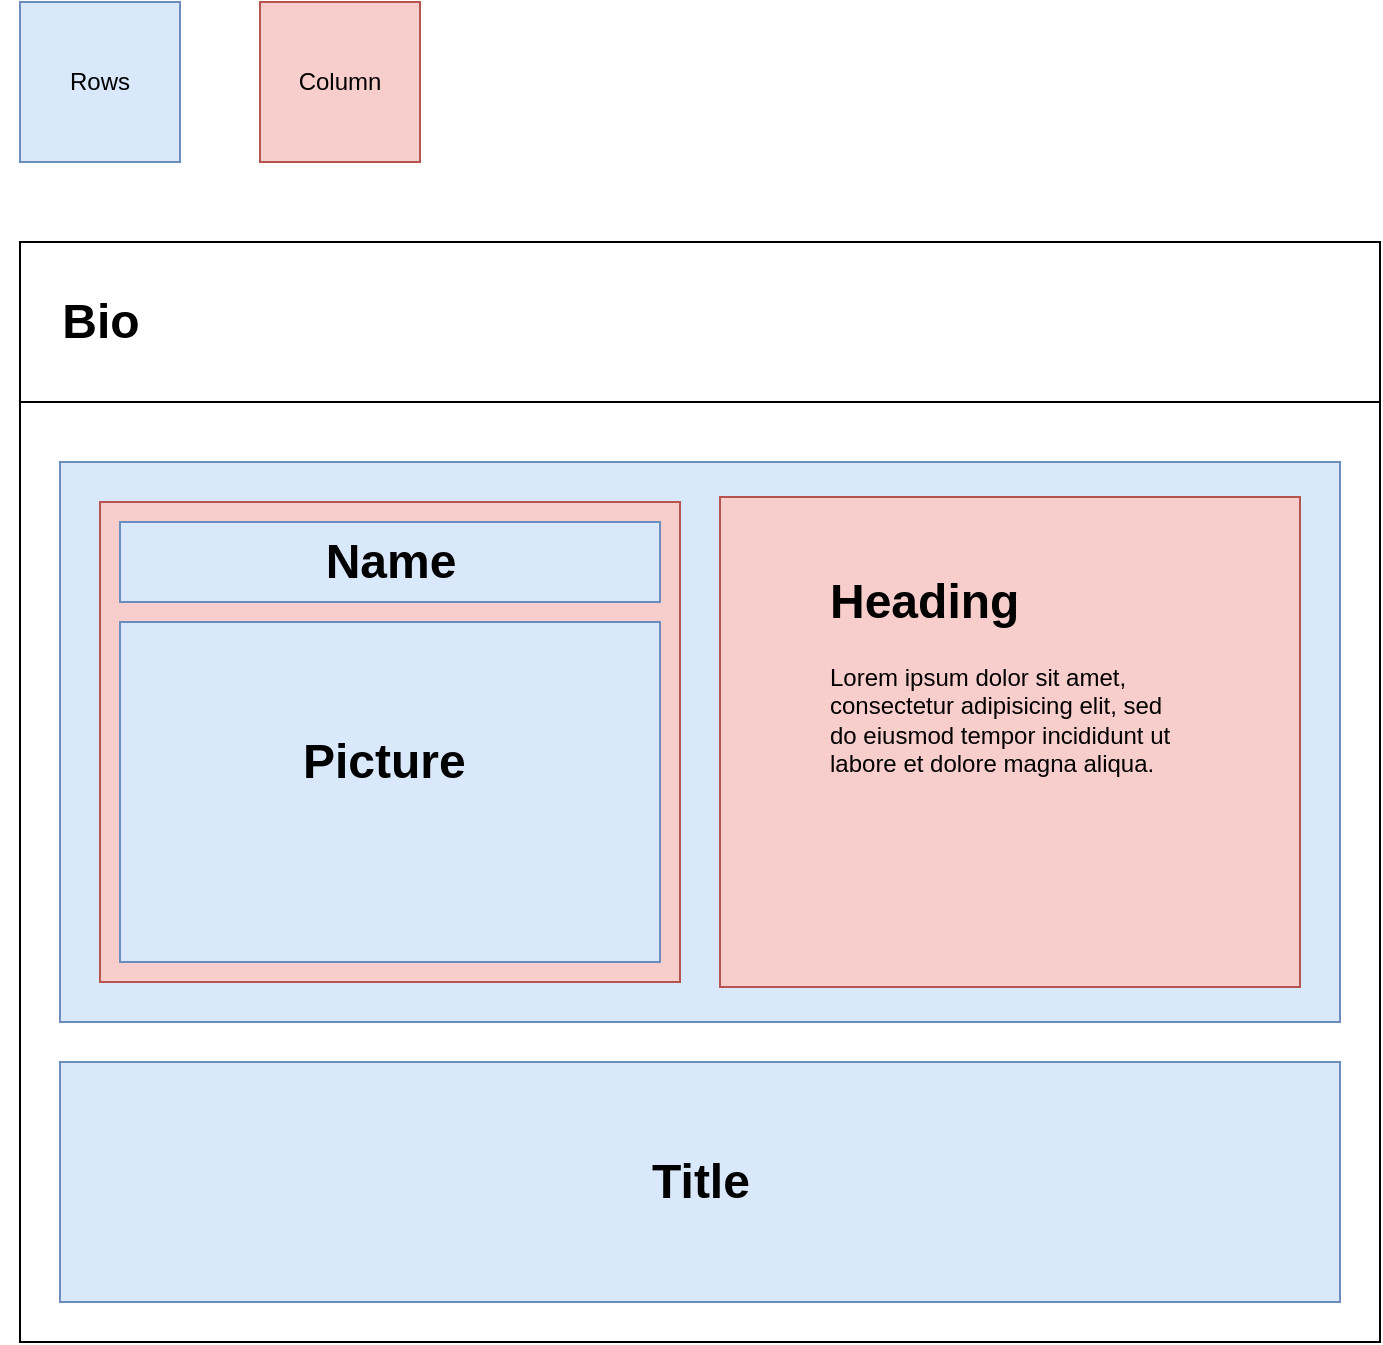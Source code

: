 <mxfile version="13.6.4" type="github">
  <diagram id="zF8FDZ9XcyUM6ItkT7VX" name="Page-1">
    <mxGraphModel dx="1038" dy="580" grid="1" gridSize="10" guides="1" tooltips="1" connect="1" arrows="1" fold="1" page="1" pageScale="1" pageWidth="850" pageHeight="1100" math="0" shadow="0">
      <root>
        <mxCell id="0" />
        <mxCell id="1" parent="0" />
        <mxCell id="QGimOilDUo9n4gZK8Uox-1" value="" style="rounded=0;whiteSpace=wrap;html=1;" vertex="1" parent="1">
          <mxGeometry x="80" y="160" width="680" height="550" as="geometry" />
        </mxCell>
        <mxCell id="QGimOilDUo9n4gZK8Uox-2" value="" style="rounded=0;whiteSpace=wrap;html=1;" vertex="1" parent="1">
          <mxGeometry x="80" y="160" width="680" height="80" as="geometry" />
        </mxCell>
        <mxCell id="QGimOilDUo9n4gZK8Uox-4" value="" style="rounded=0;whiteSpace=wrap;html=1;fillColor=#dae8fc;strokeColor=#6c8ebf;" vertex="1" parent="1">
          <mxGeometry x="100" y="270" width="640" height="280" as="geometry" />
        </mxCell>
        <mxCell id="QGimOilDUo9n4gZK8Uox-6" value="" style="whiteSpace=wrap;html=1;aspect=fixed;fillColor=#dae8fc;strokeColor=#6c8ebf;" vertex="1" parent="1">
          <mxGeometry x="80" y="40" width="80" height="80" as="geometry" />
        </mxCell>
        <mxCell id="QGimOilDUo9n4gZK8Uox-8" value="Rows" style="text;html=1;strokeColor=none;fillColor=none;align=center;verticalAlign=middle;whiteSpace=wrap;rounded=0;" vertex="1" parent="1">
          <mxGeometry x="100" y="70" width="40" height="20" as="geometry" />
        </mxCell>
        <mxCell id="QGimOilDUo9n4gZK8Uox-9" value="" style="whiteSpace=wrap;html=1;aspect=fixed;fillColor=#f8cecc;strokeColor=#b85450;" vertex="1" parent="1">
          <mxGeometry x="200" y="40" width="80" height="80" as="geometry" />
        </mxCell>
        <mxCell id="QGimOilDUo9n4gZK8Uox-10" value="Column" style="text;html=1;strokeColor=none;fillColor=none;align=center;verticalAlign=middle;whiteSpace=wrap;rounded=0;" vertex="1" parent="1">
          <mxGeometry x="220" y="70" width="40" height="20" as="geometry" />
        </mxCell>
        <mxCell id="QGimOilDUo9n4gZK8Uox-12" value="Bio" style="text;strokeColor=none;fillColor=none;html=1;fontSize=24;fontStyle=1;verticalAlign=middle;align=center;" vertex="1" parent="1">
          <mxGeometry x="70" y="180" width="100" height="40" as="geometry" />
        </mxCell>
        <mxCell id="QGimOilDUo9n4gZK8Uox-13" value="" style="rounded=0;whiteSpace=wrap;html=1;fillColor=#f8cecc;strokeColor=#b85450;" vertex="1" parent="1">
          <mxGeometry x="430" y="287.5" width="290" height="245" as="geometry" />
        </mxCell>
        <mxCell id="QGimOilDUo9n4gZK8Uox-14" value="" style="rounded=0;whiteSpace=wrap;html=1;fillColor=#f8cecc;strokeColor=#b85450;" vertex="1" parent="1">
          <mxGeometry x="120" y="290" width="290" height="240" as="geometry" />
        </mxCell>
        <mxCell id="QGimOilDUo9n4gZK8Uox-15" value="" style="rounded=0;whiteSpace=wrap;html=1;fillColor=#dae8fc;strokeColor=#6c8ebf;" vertex="1" parent="1">
          <mxGeometry x="130" y="300" width="270" height="40" as="geometry" />
        </mxCell>
        <mxCell id="QGimOilDUo9n4gZK8Uox-16" value="" style="rounded=0;whiteSpace=wrap;html=1;fillColor=#dae8fc;strokeColor=#6c8ebf;" vertex="1" parent="1">
          <mxGeometry x="130" y="350" width="270" height="170" as="geometry" />
        </mxCell>
        <mxCell id="QGimOilDUo9n4gZK8Uox-18" value="Picture&amp;nbsp;" style="text;strokeColor=none;fillColor=none;html=1;fontSize=24;fontStyle=1;verticalAlign=middle;align=center;" vertex="1" parent="1">
          <mxGeometry x="215" y="400" width="100" height="40" as="geometry" />
        </mxCell>
        <mxCell id="QGimOilDUo9n4gZK8Uox-19" value="&lt;h1&gt;&lt;br&gt;&lt;/h1&gt;" style="text;html=1;strokeColor=none;fillColor=none;spacing=5;spacingTop=-20;whiteSpace=wrap;overflow=hidden;rounded=0;" vertex="1" parent="1">
          <mxGeometry x="450" y="300" width="190" height="120" as="geometry" />
        </mxCell>
        <mxCell id="QGimOilDUo9n4gZK8Uox-20" value="Name" style="text;strokeColor=none;fillColor=none;html=1;fontSize=24;fontStyle=1;verticalAlign=middle;align=center;" vertex="1" parent="1">
          <mxGeometry x="215" y="300" width="100" height="40" as="geometry" />
        </mxCell>
        <mxCell id="QGimOilDUo9n4gZK8Uox-22" value="&lt;h1&gt;Heading&lt;/h1&gt;&lt;p&gt;Lorem ipsum dolor sit amet, consectetur adipisicing elit, sed do eiusmod tempor incididunt ut labore et dolore magna aliqua.&lt;/p&gt;" style="text;html=1;strokeColor=none;fillColor=none;spacing=5;spacingTop=-20;whiteSpace=wrap;overflow=hidden;rounded=0;" vertex="1" parent="1">
          <mxGeometry x="480" y="320" width="190" height="120" as="geometry" />
        </mxCell>
        <mxCell id="QGimOilDUo9n4gZK8Uox-23" value="" style="rounded=0;whiteSpace=wrap;html=1;fillColor=#dae8fc;strokeColor=#6c8ebf;" vertex="1" parent="1">
          <mxGeometry x="100" y="570" width="640" height="120" as="geometry" />
        </mxCell>
        <mxCell id="QGimOilDUo9n4gZK8Uox-24" value="Title" style="text;strokeColor=none;fillColor=none;html=1;fontSize=24;fontStyle=1;verticalAlign=middle;align=center;" vertex="1" parent="1">
          <mxGeometry x="370" y="610" width="100" height="40" as="geometry" />
        </mxCell>
      </root>
    </mxGraphModel>
  </diagram>
</mxfile>
